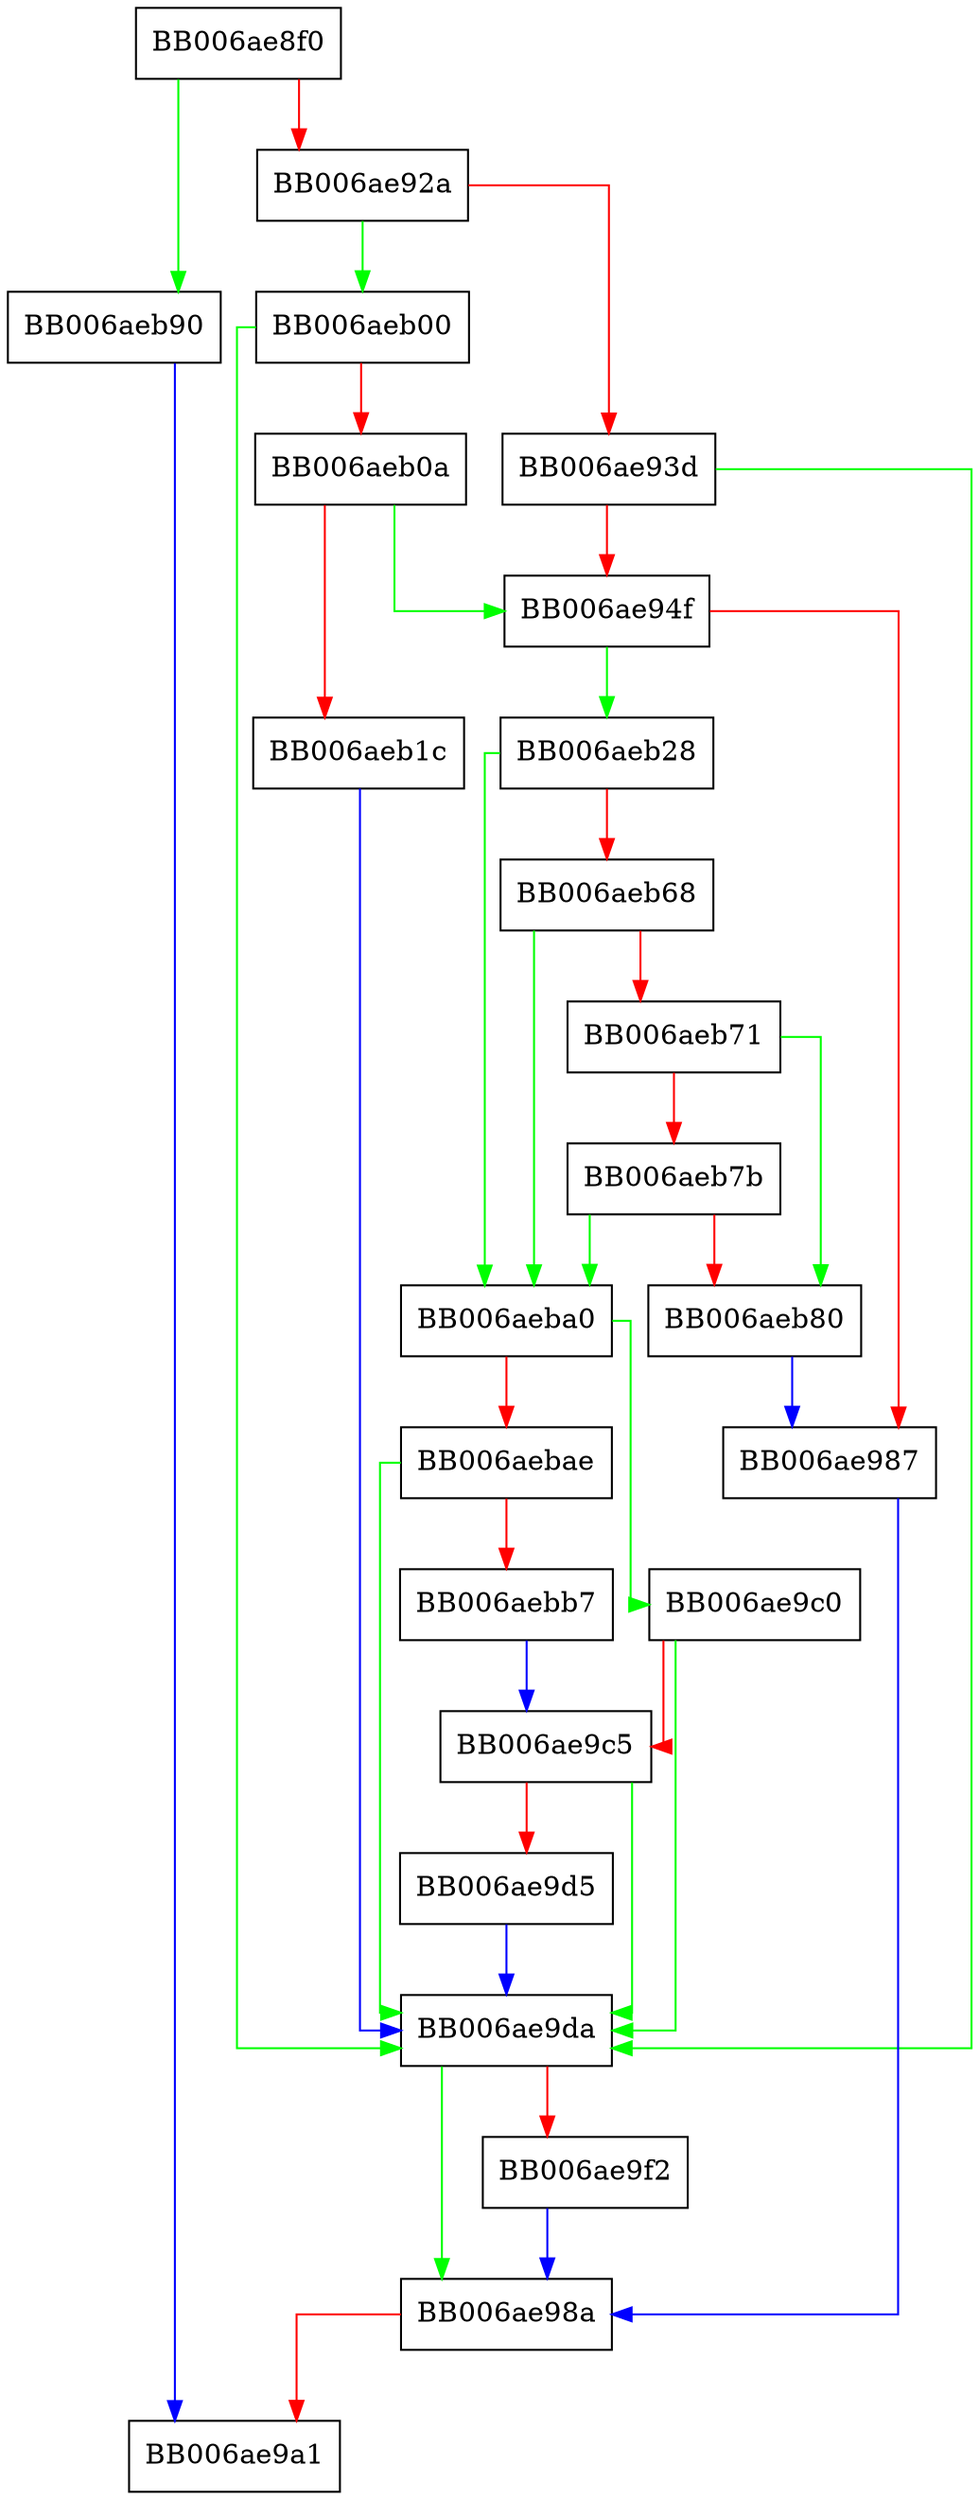 digraph pvk2key_decode {
  node [shape="box"];
  graph [splines=ortho];
  BB006ae8f0 -> BB006aeb90 [color="green"];
  BB006ae8f0 -> BB006ae92a [color="red"];
  BB006ae92a -> BB006aeb00 [color="green"];
  BB006ae92a -> BB006ae93d [color="red"];
  BB006ae93d -> BB006ae9da [color="green"];
  BB006ae93d -> BB006ae94f [color="red"];
  BB006ae94f -> BB006aeb28 [color="green"];
  BB006ae94f -> BB006ae987 [color="red"];
  BB006ae987 -> BB006ae98a [color="blue"];
  BB006ae98a -> BB006ae9a1 [color="red"];
  BB006ae9c0 -> BB006ae9da [color="green"];
  BB006ae9c0 -> BB006ae9c5 [color="red"];
  BB006ae9c5 -> BB006ae9da [color="green"];
  BB006ae9c5 -> BB006ae9d5 [color="red"];
  BB006ae9d5 -> BB006ae9da [color="blue"];
  BB006ae9da -> BB006ae98a [color="green"];
  BB006ae9da -> BB006ae9f2 [color="red"];
  BB006ae9f2 -> BB006ae98a [color="blue"];
  BB006aeb00 -> BB006ae9da [color="green"];
  BB006aeb00 -> BB006aeb0a [color="red"];
  BB006aeb0a -> BB006ae94f [color="green"];
  BB006aeb0a -> BB006aeb1c [color="red"];
  BB006aeb1c -> BB006ae9da [color="blue"];
  BB006aeb28 -> BB006aeba0 [color="green"];
  BB006aeb28 -> BB006aeb68 [color="red"];
  BB006aeb68 -> BB006aeba0 [color="green"];
  BB006aeb68 -> BB006aeb71 [color="red"];
  BB006aeb71 -> BB006aeb80 [color="green"];
  BB006aeb71 -> BB006aeb7b [color="red"];
  BB006aeb7b -> BB006aeba0 [color="green"];
  BB006aeb7b -> BB006aeb80 [color="red"];
  BB006aeb80 -> BB006ae987 [color="blue"];
  BB006aeb90 -> BB006ae9a1 [color="blue"];
  BB006aeba0 -> BB006ae9c0 [color="green"];
  BB006aeba0 -> BB006aebae [color="red"];
  BB006aebae -> BB006ae9da [color="green"];
  BB006aebae -> BB006aebb7 [color="red"];
  BB006aebb7 -> BB006ae9c5 [color="blue"];
}